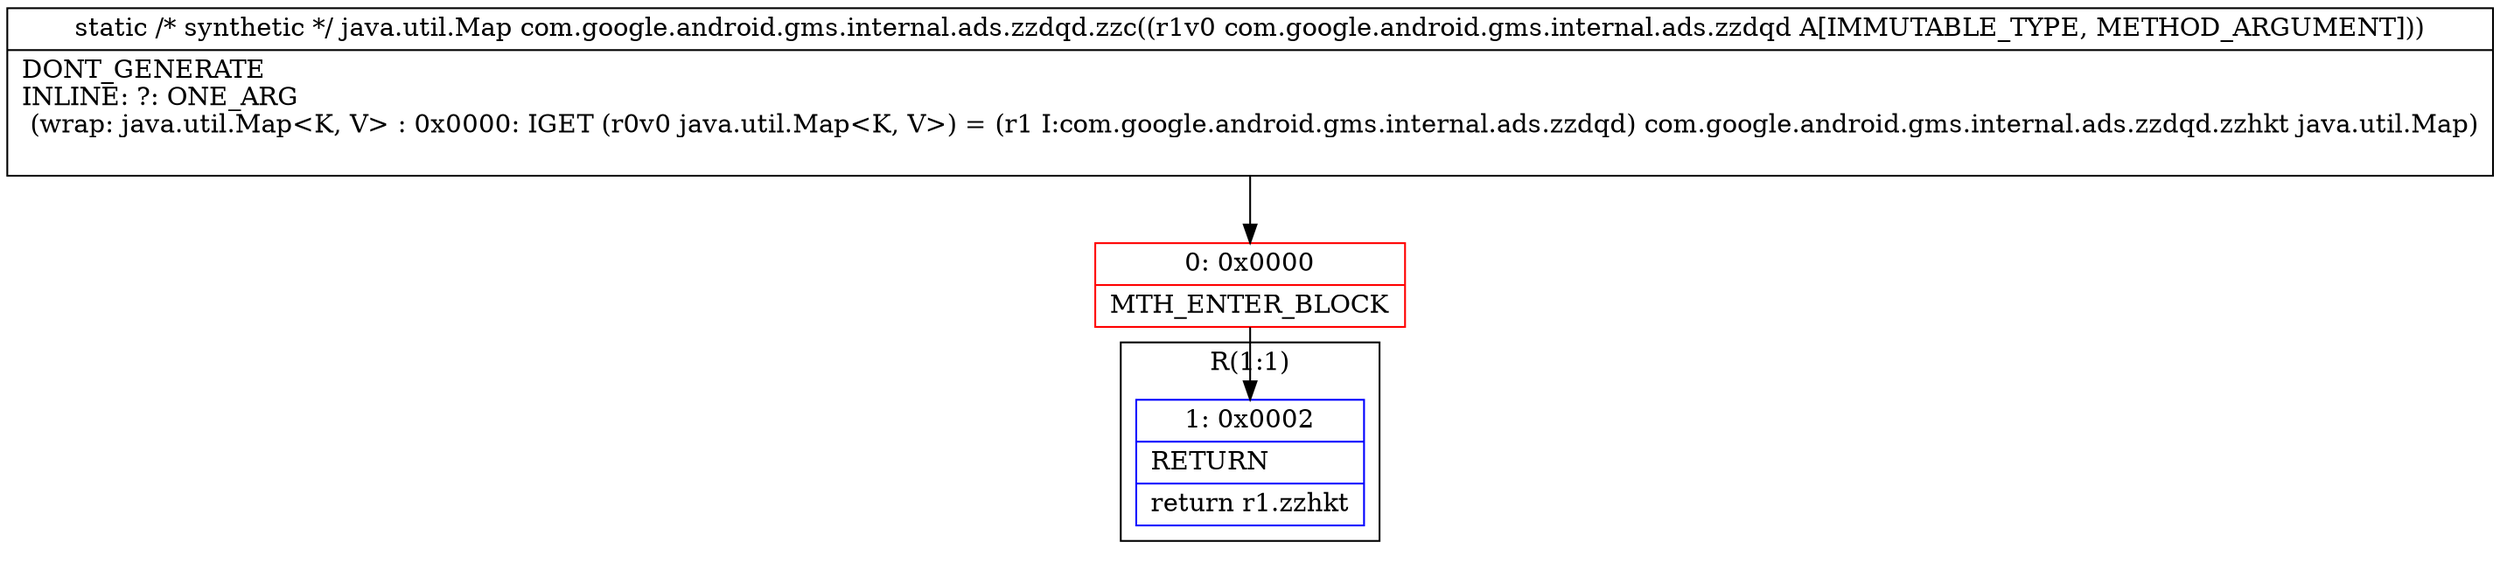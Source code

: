 digraph "CFG forcom.google.android.gms.internal.ads.zzdqd.zzc(Lcom\/google\/android\/gms\/internal\/ads\/zzdqd;)Ljava\/util\/Map;" {
subgraph cluster_Region_1072822354 {
label = "R(1:1)";
node [shape=record,color=blue];
Node_1 [shape=record,label="{1\:\ 0x0002|RETURN\l|return r1.zzhkt\l}"];
}
Node_0 [shape=record,color=red,label="{0\:\ 0x0000|MTH_ENTER_BLOCK\l}"];
MethodNode[shape=record,label="{static \/* synthetic *\/ java.util.Map com.google.android.gms.internal.ads.zzdqd.zzc((r1v0 com.google.android.gms.internal.ads.zzdqd A[IMMUTABLE_TYPE, METHOD_ARGUMENT]))  | DONT_GENERATE\lINLINE: ?: ONE_ARG  \l  (wrap: java.util.Map\<K, V\> : 0x0000: IGET  (r0v0 java.util.Map\<K, V\>) = (r1 I:com.google.android.gms.internal.ads.zzdqd) com.google.android.gms.internal.ads.zzdqd.zzhkt java.util.Map)\l\l}"];
MethodNode -> Node_0;
Node_0 -> Node_1;
}


